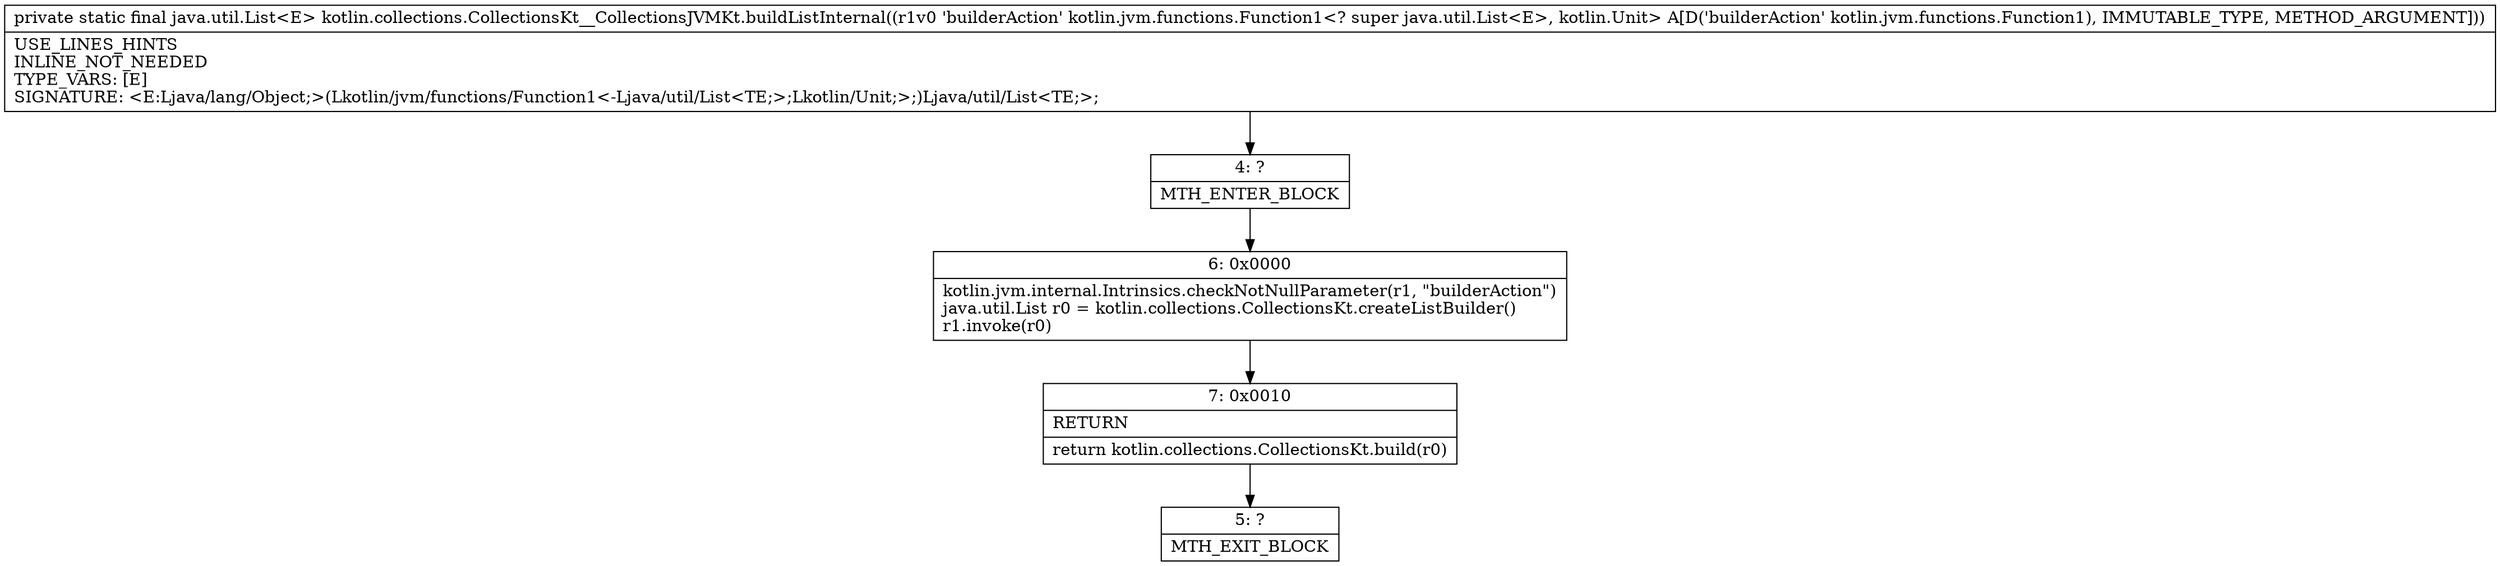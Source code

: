 digraph "CFG forkotlin.collections.CollectionsKt__CollectionsJVMKt.buildListInternal(Lkotlin\/jvm\/functions\/Function1;)Ljava\/util\/List;" {
Node_4 [shape=record,label="{4\:\ ?|MTH_ENTER_BLOCK\l}"];
Node_6 [shape=record,label="{6\:\ 0x0000|kotlin.jvm.internal.Intrinsics.checkNotNullParameter(r1, \"builderAction\")\ljava.util.List r0 = kotlin.collections.CollectionsKt.createListBuilder()\lr1.invoke(r0)\l}"];
Node_7 [shape=record,label="{7\:\ 0x0010|RETURN\l|return kotlin.collections.CollectionsKt.build(r0)\l}"];
Node_5 [shape=record,label="{5\:\ ?|MTH_EXIT_BLOCK\l}"];
MethodNode[shape=record,label="{private static final java.util.List\<E\> kotlin.collections.CollectionsKt__CollectionsJVMKt.buildListInternal((r1v0 'builderAction' kotlin.jvm.functions.Function1\<? super java.util.List\<E\>, kotlin.Unit\> A[D('builderAction' kotlin.jvm.functions.Function1), IMMUTABLE_TYPE, METHOD_ARGUMENT]))  | USE_LINES_HINTS\lINLINE_NOT_NEEDED\lTYPE_VARS: [E]\lSIGNATURE: \<E:Ljava\/lang\/Object;\>(Lkotlin\/jvm\/functions\/Function1\<\-Ljava\/util\/List\<TE;\>;Lkotlin\/Unit;\>;)Ljava\/util\/List\<TE;\>;\l}"];
MethodNode -> Node_4;Node_4 -> Node_6;
Node_6 -> Node_7;
Node_7 -> Node_5;
}

